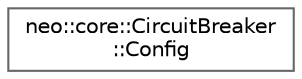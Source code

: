 digraph "Graphical Class Hierarchy"
{
 // LATEX_PDF_SIZE
  bgcolor="transparent";
  edge [fontname=Helvetica,fontsize=10,labelfontname=Helvetica,labelfontsize=10];
  node [fontname=Helvetica,fontsize=10,shape=box,height=0.2,width=0.4];
  rankdir="LR";
  Node0 [id="Node000000",label="neo::core::CircuitBreaker\l::Config",height=0.2,width=0.4,color="grey40", fillcolor="white", style="filled",URL="$structneo_1_1core_1_1_circuit_breaker_1_1_config.html",tooltip=" "];
}
